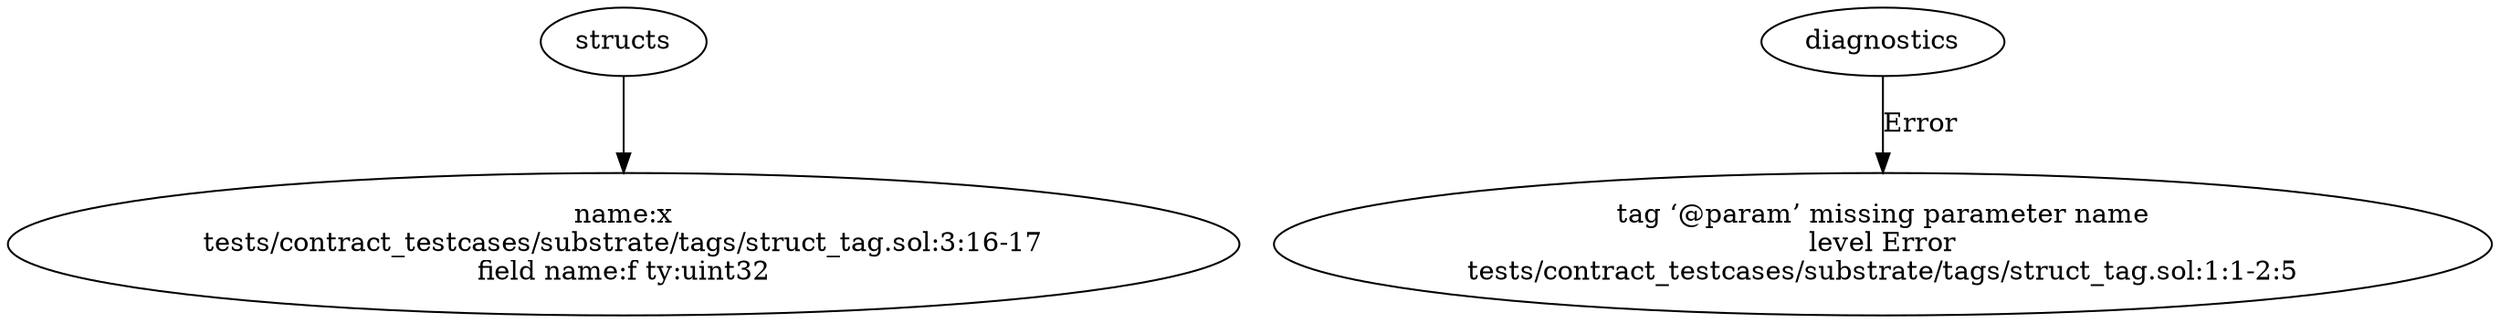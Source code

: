 strict digraph "tests/contract_testcases/substrate/tags/struct_tag.sol" {
	x [label="name:x\ntests/contract_testcases/substrate/tags/struct_tag.sol:3:16-17\nfield name:f ty:uint32"]
	diagnostic [label="tag ‘@param’ missing parameter name\nlevel Error\ntests/contract_testcases/substrate/tags/struct_tag.sol:1:1-2:5"]
	structs -> x
	diagnostics -> diagnostic [label="Error"]
}
